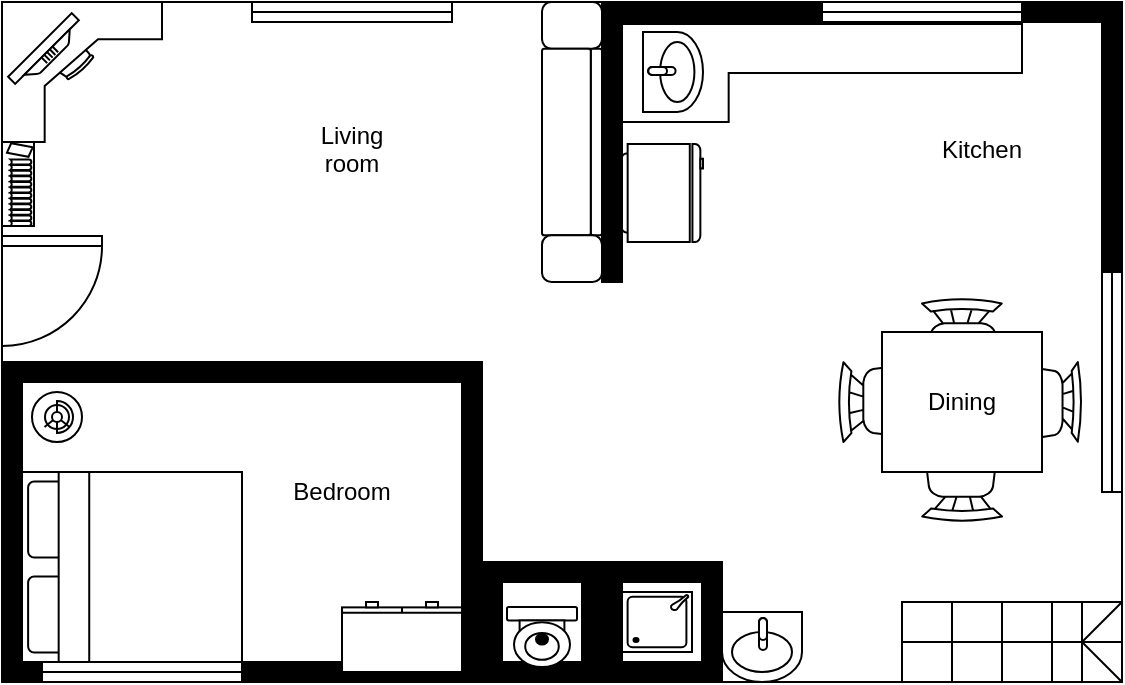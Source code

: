 <mxfile version="10.5.9" type="github"><diagram id="EuDX_76jQ3_SUqjETyCA" name="Page-1"><mxGraphModel dx="914" dy="584" grid="1" gridSize="10" guides="1" tooltips="1" connect="1" arrows="1" fold="1" page="1" pageScale="1" pageWidth="850" pageHeight="1100" math="0" shadow="0"><root><mxCell id="0"/><mxCell id="1" parent="0"/><mxCell id="qUUHmf_rdUBbzZw7Ztoj-8" value="" style="rounded=0;whiteSpace=wrap;html=1;" vertex="1" parent="1"><mxGeometry x="120" y="350" width="560" height="340" as="geometry"/></mxCell><mxCell id="qUUHmf_rdUBbzZw7Ztoj-10" value="" style="verticalLabelPosition=bottom;html=1;verticalAlign=top;align=center;shape=mxgraph.floorplan.room;fillColor=#000000;" vertex="1" parent="1"><mxGeometry x="120" y="530" width="240" height="160" as="geometry"/></mxCell><mxCell id="qUUHmf_rdUBbzZw7Ztoj-16" value="" style="verticalLabelPosition=bottom;html=1;verticalAlign=top;align=center;shape=mxgraph.floorplan.doorLeft;aspect=fixed;fillColor=#FFFFFF;" vertex="1" parent="1"><mxGeometry x="120" y="467" width="50" height="53" as="geometry"/></mxCell><mxCell id="qUUHmf_rdUBbzZw7Ztoj-22" value="" style="verticalLabelPosition=bottom;html=1;verticalAlign=top;align=center;shape=mxgraph.floorplan.sofa;fillColor=#FFFFFF;direction=south;" vertex="1" parent="1"><mxGeometry x="390" y="350" width="30" height="140" as="geometry"/></mxCell><mxCell id="qUUHmf_rdUBbzZw7Ztoj-23" value="" style="verticalLabelPosition=bottom;html=1;verticalAlign=top;align=center;shape=mxgraph.floorplan.wallU;fillColor=#000000;" vertex="1" parent="1"><mxGeometry x="420" y="350" width="260" height="140" as="geometry"/></mxCell><mxCell id="qUUHmf_rdUBbzZw7Ztoj-29" value="" style="verticalLabelPosition=bottom;html=1;verticalAlign=top;align=center;shape=mxgraph.floorplan.room;fillColor=#000000;" vertex="1" parent="1"><mxGeometry x="360" y="630" width="60" height="60" as="geometry"/></mxCell><mxCell id="qUUHmf_rdUBbzZw7Ztoj-30" value="" style="verticalLabelPosition=bottom;html=1;verticalAlign=top;align=center;shape=mxgraph.floorplan.room;fillColor=#000000;" vertex="1" parent="1"><mxGeometry x="420" y="630" width="60" height="60" as="geometry"/></mxCell><mxCell id="qUUHmf_rdUBbzZw7Ztoj-31" value="" style="verticalLabelPosition=bottom;html=1;verticalAlign=top;align=center;shape=mxgraph.floorplan.sink_1;fillColor=#FFFFFF;" vertex="1" parent="1"><mxGeometry x="480" y="655" width="40" height="35" as="geometry"/></mxCell><mxCell id="qUUHmf_rdUBbzZw7Ztoj-32" value="" style="verticalLabelPosition=bottom;html=1;verticalAlign=top;align=center;shape=mxgraph.floorplan.toilet;fillColor=#FFFFFF;" vertex="1" parent="1"><mxGeometry x="372.5" y="652.5" width="35" height="30" as="geometry"/></mxCell><mxCell id="qUUHmf_rdUBbzZw7Ztoj-35" value="" style="verticalLabelPosition=bottom;html=1;verticalAlign=top;align=center;shape=mxgraph.floorplan.desk_corner;fillColor=#FFFFFF;" vertex="1" parent="1"><mxGeometry x="120" y="350" width="80" height="70" as="geometry"/></mxCell><mxCell id="qUUHmf_rdUBbzZw7Ztoj-37" value="" style="verticalLabelPosition=bottom;html=1;verticalAlign=top;align=center;shape=mxgraph.floorplan.dresser;fillColor=#FFFFFF;direction=west;" vertex="1" parent="1"><mxGeometry x="290" y="650" width="60" height="35" as="geometry"/></mxCell><mxCell id="qUUHmf_rdUBbzZw7Ztoj-44" value="" style="verticalLabelPosition=bottom;html=1;verticalAlign=top;align=center;shape=mxgraph.floorplan.chair;shadow=0;fillColor=#FFFFFF;" vertex="1" parent="1"><mxGeometry x="580" y="498" width="40" height="52" as="geometry"/></mxCell><mxCell id="qUUHmf_rdUBbzZw7Ztoj-45" value="" style="verticalLabelPosition=bottom;html=1;verticalAlign=top;align=center;shape=mxgraph.floorplan.chair;shadow=0;direction=west;fillColor=#FFFFFF;" vertex="1" parent="1"><mxGeometry x="580" y="558" width="40" height="52" as="geometry"/></mxCell><mxCell id="qUUHmf_rdUBbzZw7Ztoj-46" value="" style="verticalLabelPosition=bottom;html=1;verticalAlign=top;align=center;shape=mxgraph.floorplan.chair;shadow=0;direction=north;fillColor=#FFFFFF;" vertex="1" parent="1"><mxGeometry x="538" y="530" width="52" height="40" as="geometry"/></mxCell><mxCell id="qUUHmf_rdUBbzZw7Ztoj-47" value="" style="verticalLabelPosition=bottom;html=1;verticalAlign=top;align=center;shape=mxgraph.floorplan.chair;shadow=0;direction=south;fillColor=#FFFFFF;" vertex="1" parent="1"><mxGeometry x="620" y="530" width="40" height="40" as="geometry"/></mxCell><mxCell id="qUUHmf_rdUBbzZw7Ztoj-48" value="" style="shape=rect;shadow=0;fillColor=#FFFFFF;" vertex="1" parent="1"><mxGeometry x="560" y="515" width="80" height="70" as="geometry"/></mxCell><mxCell id="qUUHmf_rdUBbzZw7Ztoj-49" value="" style="verticalLabelPosition=bottom;html=1;verticalAlign=top;align=center;shape=mxgraph.floorplan.bed_double;fillColor=#FFFFFF;direction=north;" vertex="1" parent="1"><mxGeometry x="130" y="585" width="110" height="95" as="geometry"/></mxCell><mxCell id="qUUHmf_rdUBbzZw7Ztoj-50" value="" style="verticalLabelPosition=bottom;html=1;verticalAlign=top;align=center;shape=mxgraph.floorplan.refrigerator;fillColor=#FFFFFF;direction=north;" vertex="1" parent="1"><mxGeometry x="429.5" y="421" width="41" height="49" as="geometry"/></mxCell><mxCell id="qUUHmf_rdUBbzZw7Ztoj-51" value="" style="verticalLabelPosition=bottom;html=1;verticalAlign=top;align=center;shape=mxgraph.floorplan.floor_lamp;fillColor=#FFFFFF;" vertex="1" parent="1"><mxGeometry x="135" y="545" width="25" height="25" as="geometry"/></mxCell><mxCell id="qUUHmf_rdUBbzZw7Ztoj-52" value="" style="verticalLabelPosition=bottom;html=1;verticalAlign=top;align=center;shape=mxgraph.floorplan.flat_tv;fillColor=#FFFFFF;direction=west;rotation=-45;" vertex="1" parent="1"><mxGeometry x="120" y="370" width="45" height="10" as="geometry"/></mxCell><mxCell id="qUUHmf_rdUBbzZw7Ztoj-56" value="" style="verticalLabelPosition=bottom;html=1;verticalAlign=top;align=center;shape=mxgraph.floorplan.window;fillColor=#ffffff;" vertex="1" parent="1"><mxGeometry x="245" y="350" width="100" height="10" as="geometry"/></mxCell><mxCell id="qUUHmf_rdUBbzZw7Ztoj-58" value="" style="verticalLabelPosition=bottom;html=1;verticalAlign=top;align=center;shape=mxgraph.floorplan.window;fillColor=#ffffff;" vertex="1" parent="1"><mxGeometry x="140" y="680" width="100" height="10" as="geometry"/></mxCell><mxCell id="qUUHmf_rdUBbzZw7Ztoj-59" value="" style="verticalLabelPosition=bottom;html=1;verticalAlign=top;align=center;shape=mxgraph.floorplan.window;fillColor=#ffffff;" vertex="1" parent="1"><mxGeometry x="530" y="350" width="100" height="10" as="geometry"/></mxCell><mxCell id="qUUHmf_rdUBbzZw7Ztoj-60" value="" style="verticalLabelPosition=bottom;html=1;verticalAlign=top;align=center;shape=mxgraph.floorplan.stairsRest;fillColor=#FFFFFF;" vertex="1" parent="1"><mxGeometry x="570" y="650" width="110" height="40" as="geometry"/></mxCell><mxCell id="qUUHmf_rdUBbzZw7Ztoj-61" value="" style="verticalLabelPosition=bottom;html=1;verticalAlign=top;align=center;shape=mxgraph.floorplan.bookcase;fillColor=#FFFFFF;direction=north;" vertex="1" parent="1"><mxGeometry x="120" y="420" width="16" height="42" as="geometry"/></mxCell><mxCell id="qUUHmf_rdUBbzZw7Ztoj-63" value="" style="verticalLabelPosition=bottom;html=1;verticalAlign=top;align=center;shape=mxgraph.floorplan.desk_corner_2;fillColor=#FFFFFF;" vertex="1" parent="1"><mxGeometry x="430" y="361" width="200" height="49" as="geometry"/></mxCell><mxCell id="qUUHmf_rdUBbzZw7Ztoj-64" value="" style="verticalLabelPosition=bottom;html=1;verticalAlign=top;align=center;shape=mxgraph.floorplan.sink_1;fillColor=#FFFFFF;direction=north;" vertex="1" parent="1"><mxGeometry x="440.5" y="365" width="30" height="40" as="geometry"/></mxCell><mxCell id="qUUHmf_rdUBbzZw7Ztoj-66" value="Bedroom" style="text;html=1;strokeColor=none;fillColor=none;align=center;verticalAlign=middle;whiteSpace=wrap;rounded=0;" vertex="1" parent="1"><mxGeometry x="270" y="585" width="40" height="20" as="geometry"/></mxCell><mxCell id="qUUHmf_rdUBbzZw7Ztoj-67" value="Living room&lt;br&gt;&lt;br&gt;" style="text;html=1;strokeColor=none;fillColor=none;align=center;verticalAlign=middle;whiteSpace=wrap;rounded=0;" vertex="1" parent="1"><mxGeometry x="275" y="421" width="40" height="20" as="geometry"/></mxCell><mxCell id="qUUHmf_rdUBbzZw7Ztoj-68" value="Kitchen&lt;br&gt;&lt;br&gt;" style="text;html=1;strokeColor=none;fillColor=none;align=center;verticalAlign=middle;whiteSpace=wrap;rounded=0;" vertex="1" parent="1"><mxGeometry x="590" y="421" width="40" height="20" as="geometry"/></mxCell><mxCell id="qUUHmf_rdUBbzZw7Ztoj-72" value="Dining" style="text;html=1;strokeColor=none;fillColor=none;align=center;verticalAlign=middle;whiteSpace=wrap;rounded=0;" vertex="1" parent="1"><mxGeometry x="580" y="540" width="40" height="20" as="geometry"/></mxCell><mxCell id="qUUHmf_rdUBbzZw7Ztoj-73" value="" style="verticalLabelPosition=bottom;html=1;verticalAlign=top;align=center;shape=mxgraph.floorplan.window;fillColor=#ffffff;direction=south;" vertex="1" parent="1"><mxGeometry x="670" y="485" width="10" height="110" as="geometry"/></mxCell><mxCell id="qUUHmf_rdUBbzZw7Ztoj-74" value="" style="verticalLabelPosition=bottom;html=1;verticalAlign=top;align=center;shape=mxgraph.floorplan.shower;fillColor=#FFFFFF;" vertex="1" parent="1"><mxGeometry x="430" y="645" width="35" height="30" as="geometry"/></mxCell></root></mxGraphModel></diagram></mxfile>